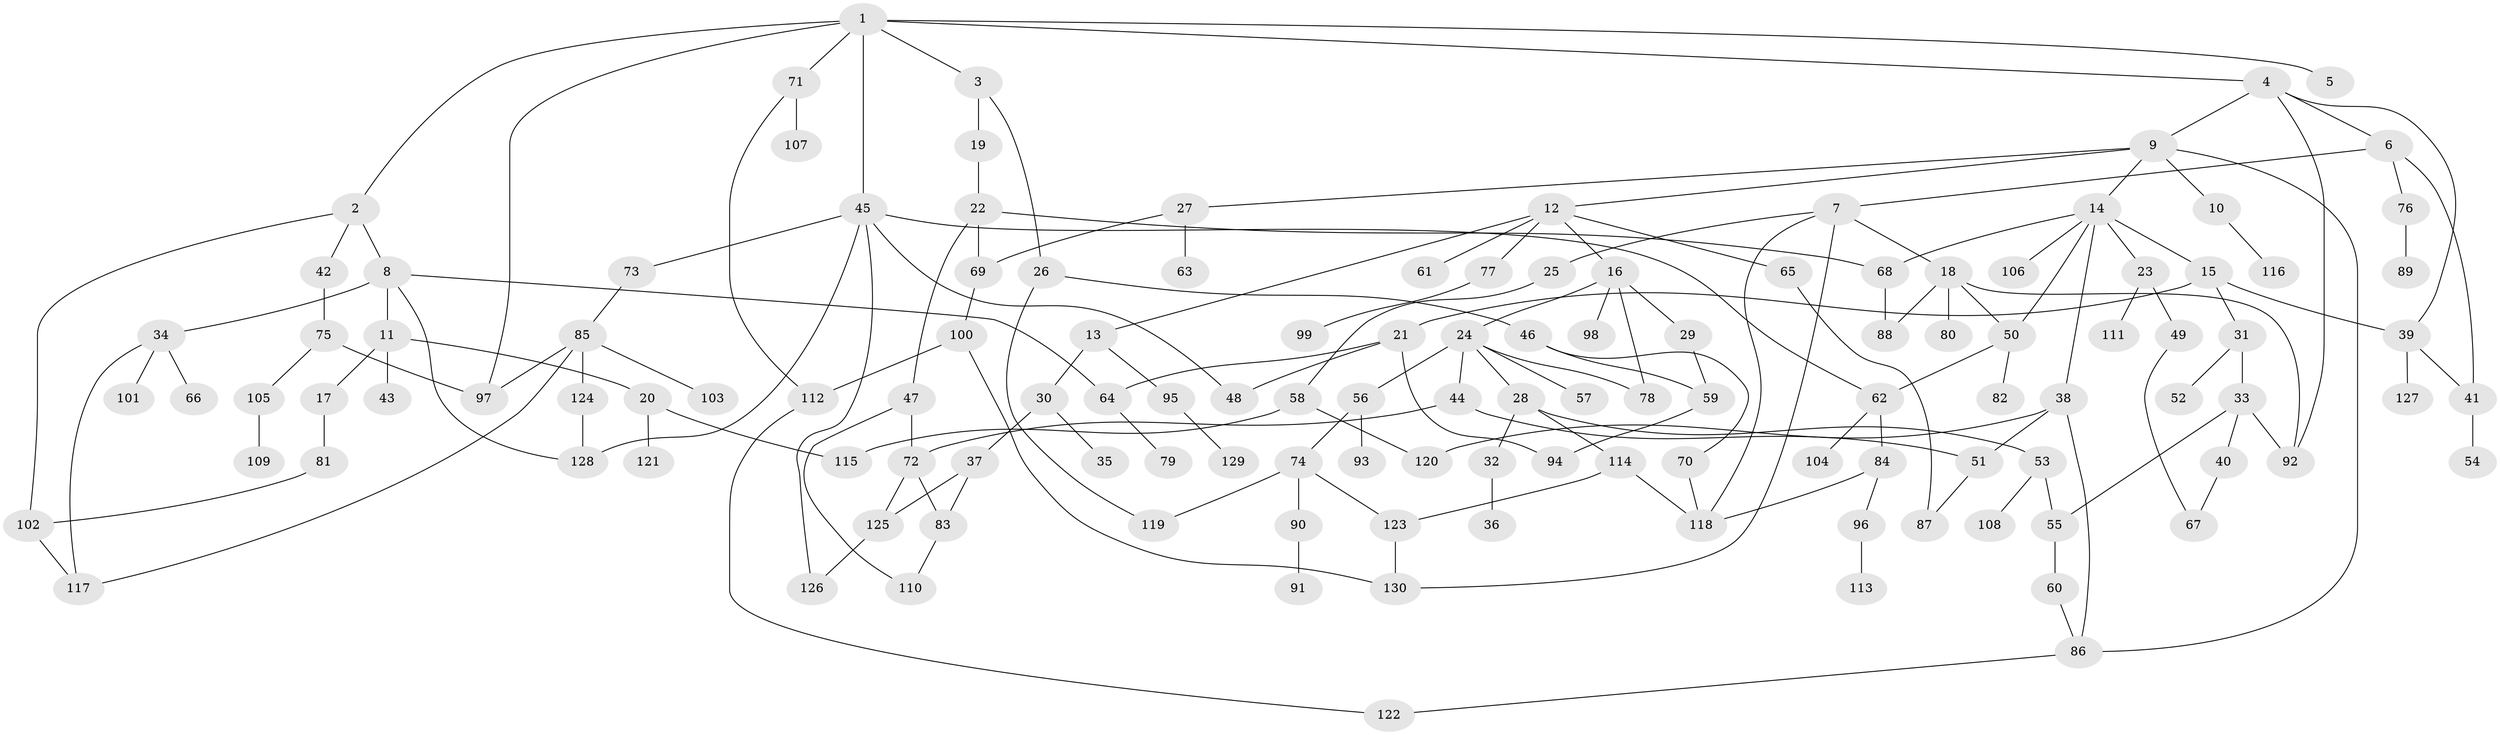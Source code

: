 // Generated by graph-tools (version 1.1) at 2025/01/03/09/25 03:01:03]
// undirected, 130 vertices, 172 edges
graph export_dot {
graph [start="1"]
  node [color=gray90,style=filled];
  1;
  2;
  3;
  4;
  5;
  6;
  7;
  8;
  9;
  10;
  11;
  12;
  13;
  14;
  15;
  16;
  17;
  18;
  19;
  20;
  21;
  22;
  23;
  24;
  25;
  26;
  27;
  28;
  29;
  30;
  31;
  32;
  33;
  34;
  35;
  36;
  37;
  38;
  39;
  40;
  41;
  42;
  43;
  44;
  45;
  46;
  47;
  48;
  49;
  50;
  51;
  52;
  53;
  54;
  55;
  56;
  57;
  58;
  59;
  60;
  61;
  62;
  63;
  64;
  65;
  66;
  67;
  68;
  69;
  70;
  71;
  72;
  73;
  74;
  75;
  76;
  77;
  78;
  79;
  80;
  81;
  82;
  83;
  84;
  85;
  86;
  87;
  88;
  89;
  90;
  91;
  92;
  93;
  94;
  95;
  96;
  97;
  98;
  99;
  100;
  101;
  102;
  103;
  104;
  105;
  106;
  107;
  108;
  109;
  110;
  111;
  112;
  113;
  114;
  115;
  116;
  117;
  118;
  119;
  120;
  121;
  122;
  123;
  124;
  125;
  126;
  127;
  128;
  129;
  130;
  1 -- 2;
  1 -- 3;
  1 -- 4;
  1 -- 5;
  1 -- 45;
  1 -- 71;
  1 -- 97;
  2 -- 8;
  2 -- 42;
  2 -- 102;
  3 -- 19;
  3 -- 26;
  4 -- 6;
  4 -- 9;
  4 -- 39;
  4 -- 92;
  6 -- 7;
  6 -- 41;
  6 -- 76;
  7 -- 18;
  7 -- 25;
  7 -- 118;
  7 -- 130;
  8 -- 11;
  8 -- 34;
  8 -- 64;
  8 -- 128;
  9 -- 10;
  9 -- 12;
  9 -- 14;
  9 -- 27;
  9 -- 86;
  10 -- 116;
  11 -- 17;
  11 -- 20;
  11 -- 43;
  12 -- 13;
  12 -- 16;
  12 -- 61;
  12 -- 65;
  12 -- 77;
  13 -- 30;
  13 -- 95;
  14 -- 15;
  14 -- 23;
  14 -- 38;
  14 -- 50;
  14 -- 106;
  14 -- 68;
  15 -- 21;
  15 -- 31;
  15 -- 39;
  16 -- 24;
  16 -- 29;
  16 -- 78;
  16 -- 98;
  17 -- 81;
  18 -- 80;
  18 -- 88;
  18 -- 50;
  18 -- 92;
  19 -- 22;
  20 -- 115;
  20 -- 121;
  21 -- 48;
  21 -- 64;
  21 -- 94;
  22 -- 47;
  22 -- 68;
  22 -- 69;
  23 -- 49;
  23 -- 111;
  24 -- 28;
  24 -- 44;
  24 -- 56;
  24 -- 57;
  24 -- 78;
  25 -- 58;
  26 -- 46;
  26 -- 119;
  27 -- 63;
  27 -- 69;
  28 -- 32;
  28 -- 53;
  28 -- 114;
  29 -- 59;
  30 -- 35;
  30 -- 37;
  31 -- 33;
  31 -- 52;
  32 -- 36;
  33 -- 40;
  33 -- 55;
  33 -- 92;
  34 -- 66;
  34 -- 101;
  34 -- 117;
  37 -- 83;
  37 -- 125;
  38 -- 86;
  38 -- 51;
  38 -- 120;
  39 -- 127;
  39 -- 41;
  40 -- 67;
  41 -- 54;
  42 -- 75;
  44 -- 51;
  44 -- 72;
  45 -- 73;
  45 -- 126;
  45 -- 128;
  45 -- 62;
  45 -- 48;
  46 -- 59;
  46 -- 70;
  47 -- 72;
  47 -- 110;
  49 -- 67;
  50 -- 62;
  50 -- 82;
  51 -- 87;
  53 -- 108;
  53 -- 55;
  55 -- 60;
  56 -- 74;
  56 -- 93;
  58 -- 120;
  58 -- 115;
  59 -- 94;
  60 -- 86;
  62 -- 84;
  62 -- 104;
  64 -- 79;
  65 -- 87;
  68 -- 88;
  69 -- 100;
  70 -- 118;
  71 -- 107;
  71 -- 112;
  72 -- 125;
  72 -- 83;
  73 -- 85;
  74 -- 90;
  74 -- 119;
  74 -- 123;
  75 -- 105;
  75 -- 97;
  76 -- 89;
  77 -- 99;
  81 -- 102;
  83 -- 110;
  84 -- 96;
  84 -- 118;
  85 -- 103;
  85 -- 124;
  85 -- 117;
  85 -- 97;
  86 -- 122;
  90 -- 91;
  95 -- 129;
  96 -- 113;
  100 -- 130;
  100 -- 112;
  102 -- 117;
  105 -- 109;
  112 -- 122;
  114 -- 123;
  114 -- 118;
  123 -- 130;
  124 -- 128;
  125 -- 126;
}
